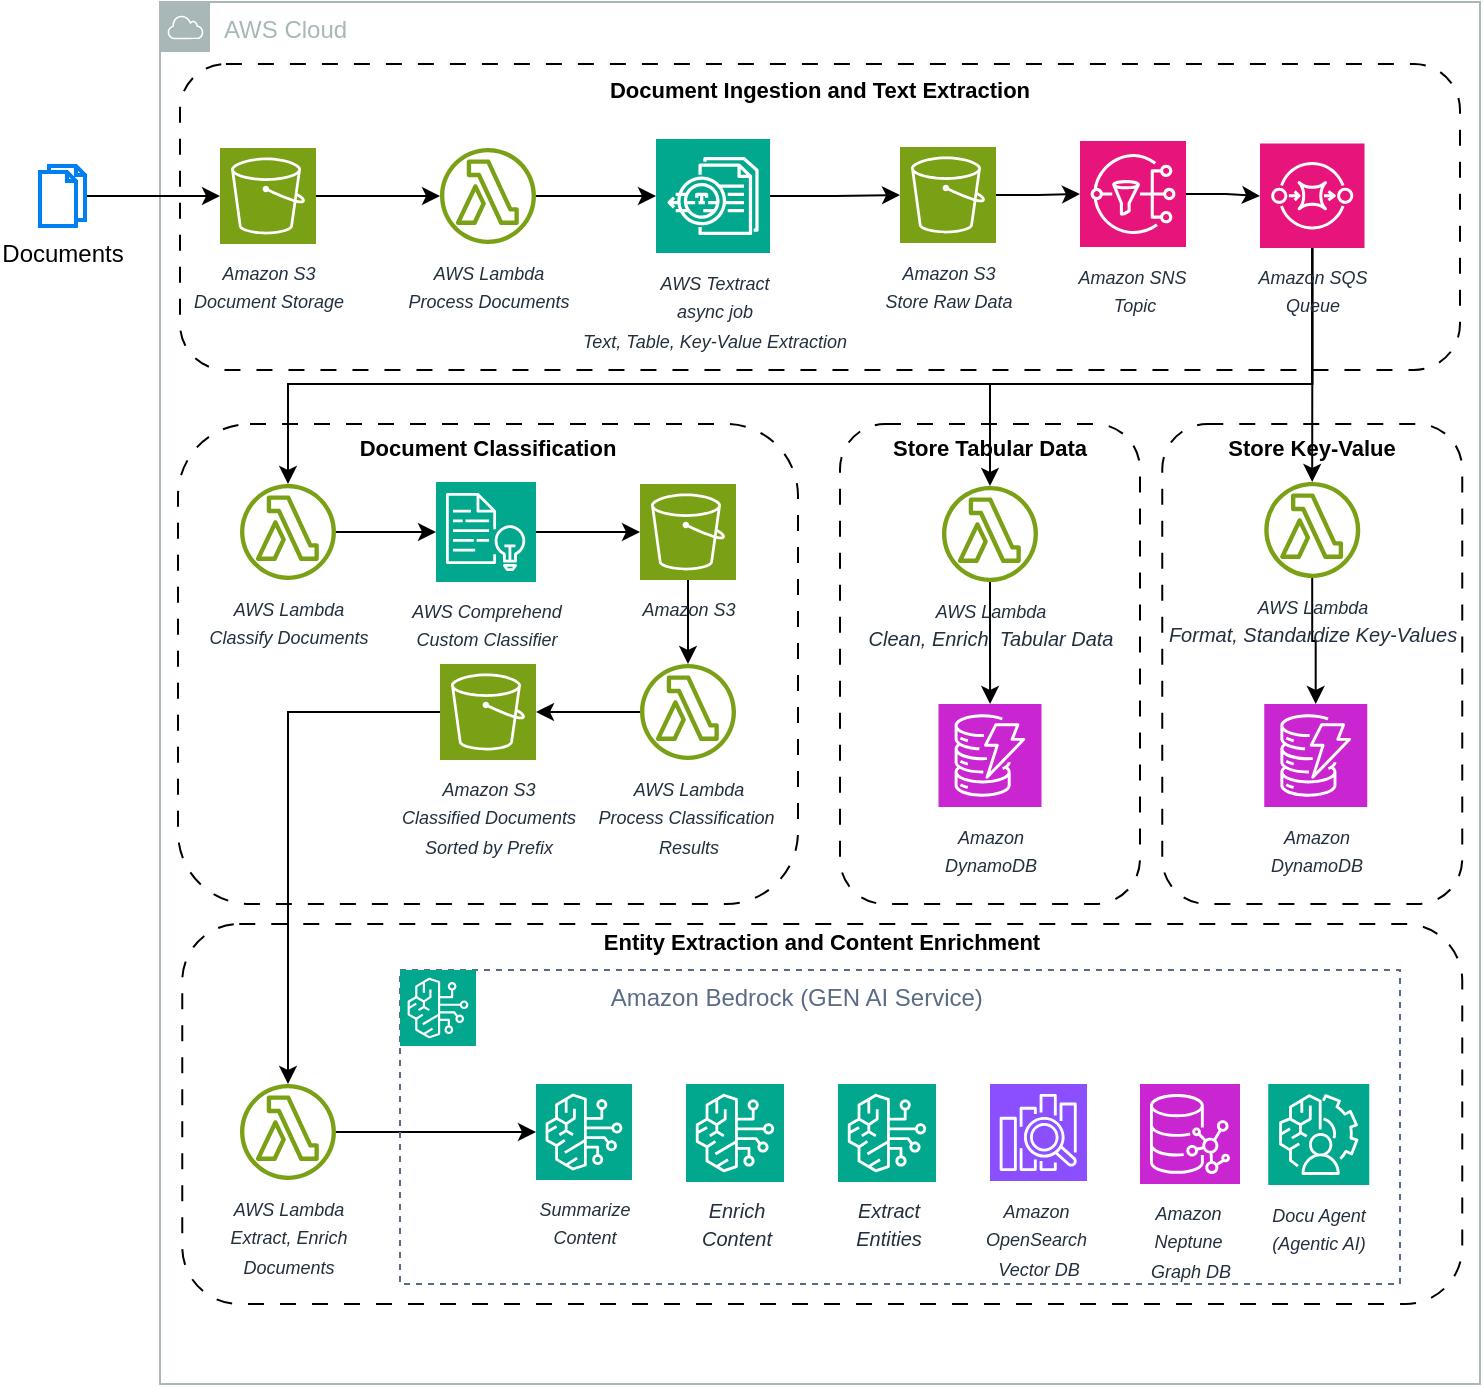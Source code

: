<mxfile version="27.0.3">
  <diagram name="Page-1" id="NogRkSOAm32XdrOW8xc-">
    <mxGraphModel dx="1209" dy="786" grid="1" gridSize="10" guides="1" tooltips="1" connect="1" arrows="1" fold="1" page="1" pageScale="1" pageWidth="827" pageHeight="1169" background="light-dark(#ffffff, #121212)" math="0" shadow="0">
      <root>
        <mxCell id="0" />
        <mxCell id="1" parent="0" />
        <mxCell id="gYwktDeHYhvJT9wic2Yn-28" value="&lt;font style=&quot;font-size: 11px;&quot;&gt;&lt;b&gt;Entity Extraction and Content Enrichment&lt;/b&gt;&lt;/font&gt;&lt;div&gt;&lt;span style=&quot;font-size: 11px;&quot;&gt;&lt;b&gt;&lt;br&gt;&lt;/b&gt;&lt;/span&gt;&lt;/div&gt;&lt;div&gt;&lt;span style=&quot;font-size: 11px;&quot;&gt;&lt;b&gt;&lt;br&gt;&lt;/b&gt;&lt;/span&gt;&lt;/div&gt;&lt;div&gt;&lt;span style=&quot;font-size: 11px;&quot;&gt;&lt;b&gt;&lt;br&gt;&lt;/b&gt;&lt;/span&gt;&lt;div&gt;&lt;b&gt;&lt;br&gt;&lt;/b&gt;&lt;/div&gt;&lt;div&gt;&lt;b&gt;&lt;br&gt;&lt;/b&gt;&lt;/div&gt;&lt;div&gt;&lt;b&gt;&lt;br&gt;&lt;/b&gt;&lt;/div&gt;&lt;div&gt;&lt;b&gt;&lt;br&gt;&lt;/b&gt;&lt;/div&gt;&lt;div&gt;&lt;b&gt;&lt;br&gt;&lt;/b&gt;&lt;/div&gt;&lt;div&gt;&lt;b&gt;&lt;br&gt;&lt;/b&gt;&lt;/div&gt;&lt;div&gt;&lt;b&gt;&lt;br&gt;&lt;/b&gt;&lt;/div&gt;&lt;div&gt;&lt;b&gt;&lt;br&gt;&lt;/b&gt;&lt;/div&gt;&lt;div&gt;&lt;br&gt;&lt;/div&gt;&lt;/div&gt;" style="rounded=1;whiteSpace=wrap;html=1;gradientColor=none;fillColor=none;dashed=1;dashPattern=8 8;" vertex="1" parent="1">
          <mxGeometry x="111.13" y="650" width="640" height="190" as="geometry" />
        </mxCell>
        <mxCell id="T2LF8L_uDnmq5nDxk4sU-1" value="AWS Cloud" style="sketch=0;outlineConnect=0;gradientColor=none;html=1;whiteSpace=wrap;fontSize=12;fontStyle=0;shape=mxgraph.aws4.group;grIcon=mxgraph.aws4.group_aws_cloud;strokeColor=#AAB7B8;fillColor=none;verticalAlign=top;align=left;spacingLeft=30;fontColor=#AAB7B8;dashed=0;" parent="1" vertex="1">
          <mxGeometry x="100" y="189" width="660" height="691" as="geometry" />
        </mxCell>
        <mxCell id="gYwktDeHYhvJT9wic2Yn-6" value="&lt;font style=&quot;font-size: 11px;&quot;&gt;&lt;b&gt;Document Ingestion and Text Extraction&lt;/b&gt;&lt;/font&gt;&lt;div&gt;&lt;br&gt;&lt;/div&gt;&lt;div&gt;&lt;br&gt;&lt;/div&gt;&lt;div&gt;&lt;br&gt;&lt;/div&gt;&lt;div&gt;&lt;br&gt;&lt;/div&gt;&lt;div&gt;&lt;br&gt;&lt;/div&gt;&lt;div&gt;&lt;br&gt;&lt;/div&gt;&lt;div&gt;&lt;br&gt;&lt;/div&gt;&lt;div&gt;&lt;br&gt;&lt;/div&gt;&lt;div&gt;&lt;br&gt;&lt;/div&gt;" style="rounded=1;whiteSpace=wrap;html=1;gradientColor=none;fillColor=none;dashed=1;dashPattern=8 8;" vertex="1" parent="1">
          <mxGeometry x="110" y="220" width="640" height="153" as="geometry" />
        </mxCell>
        <mxCell id="T2LF8L_uDnmq5nDxk4sU-6" value="" style="edgeStyle=orthogonalEdgeStyle;rounded=0;orthogonalLoop=1;jettySize=auto;html=1;" parent="1" source="T2LF8L_uDnmq5nDxk4sU-2" target="T2LF8L_uDnmq5nDxk4sU-5" edge="1">
          <mxGeometry relative="1" as="geometry" />
        </mxCell>
        <mxCell id="T2LF8L_uDnmq5nDxk4sU-2" value="&lt;i&gt;&lt;font style=&quot;font-size: 9px;&quot;&gt;Amazon S3&lt;/font&gt;&lt;/i&gt;&lt;div&gt;&lt;i&gt;&lt;font style=&quot;font-size: 9px;&quot;&gt;Document Storage&lt;/font&gt;&lt;/i&gt;&lt;/div&gt;" style="sketch=0;points=[[0,0,0],[0.25,0,0],[0.5,0,0],[0.75,0,0],[1,0,0],[0,1,0],[0.25,1,0],[0.5,1,0],[0.75,1,0],[1,1,0],[0,0.25,0],[0,0.5,0],[0,0.75,0],[1,0.25,0],[1,0.5,0],[1,0.75,0]];outlineConnect=0;fontColor=#232F3E;fillColor=#7AA116;strokeColor=#ffffff;dashed=0;verticalLabelPosition=bottom;verticalAlign=top;align=center;html=1;fontSize=12;fontStyle=0;aspect=fixed;shape=mxgraph.aws4.resourceIcon;resIcon=mxgraph.aws4.s3;" parent="1" vertex="1">
          <mxGeometry x="130" y="262" width="48" height="48" as="geometry" />
        </mxCell>
        <mxCell id="T2LF8L_uDnmq5nDxk4sU-4" value="" style="edgeStyle=orthogonalEdgeStyle;rounded=0;orthogonalLoop=1;jettySize=auto;html=1;" parent="1" source="T2LF8L_uDnmq5nDxk4sU-3" target="T2LF8L_uDnmq5nDxk4sU-2" edge="1">
          <mxGeometry relative="1" as="geometry" />
        </mxCell>
        <mxCell id="T2LF8L_uDnmq5nDxk4sU-3" value="Documents" style="html=1;verticalLabelPosition=bottom;align=center;labelBackgroundColor=#ffffff;verticalAlign=top;strokeWidth=2;strokeColor=#0080F0;shadow=0;dashed=0;shape=mxgraph.ios7.icons.documents;" parent="1" vertex="1">
          <mxGeometry x="40" y="271" width="22.5" height="30" as="geometry" />
        </mxCell>
        <mxCell id="T2LF8L_uDnmq5nDxk4sU-8" value="" style="edgeStyle=orthogonalEdgeStyle;rounded=0;orthogonalLoop=1;jettySize=auto;html=1;" parent="1" source="T2LF8L_uDnmq5nDxk4sU-5" target="T2LF8L_uDnmq5nDxk4sU-7" edge="1">
          <mxGeometry relative="1" as="geometry" />
        </mxCell>
        <mxCell id="T2LF8L_uDnmq5nDxk4sU-5" value="&lt;font style=&quot;font-size: 9px;&quot;&gt;&lt;i&gt;AWS Lambda&lt;/i&gt;&lt;/font&gt;&lt;div&gt;&lt;font style=&quot;font-size: 9px;&quot;&gt;&lt;i&gt;Process Documents&lt;/i&gt;&lt;/font&gt;&lt;/div&gt;" style="sketch=0;outlineConnect=0;fontColor=#232F3E;gradientColor=none;fillColor=#7AA116;strokeColor=none;dashed=0;verticalLabelPosition=bottom;verticalAlign=top;align=center;html=1;fontSize=12;fontStyle=0;aspect=fixed;pointerEvents=1;shape=mxgraph.aws4.lambda_function;" parent="1" vertex="1">
          <mxGeometry x="240" y="262" width="48" height="48" as="geometry" />
        </mxCell>
        <mxCell id="T2LF8L_uDnmq5nDxk4sU-12" value="" style="edgeStyle=orthogonalEdgeStyle;rounded=0;orthogonalLoop=1;jettySize=auto;html=1;" parent="1" source="T2LF8L_uDnmq5nDxk4sU-7" target="T2LF8L_uDnmq5nDxk4sU-11" edge="1">
          <mxGeometry relative="1" as="geometry" />
        </mxCell>
        <mxCell id="T2LF8L_uDnmq5nDxk4sU-7" value="&lt;font style=&quot;font-size: 9px;&quot;&gt;&lt;i&gt;AWS Textract&lt;/i&gt;&lt;/font&gt;&lt;div&gt;&lt;font style=&quot;font-size: 9px;&quot;&gt;&lt;i&gt;async job&lt;/i&gt;&lt;/font&gt;&lt;/div&gt;&lt;div&gt;&lt;font style=&quot;font-size: 9px;&quot;&gt;&lt;i&gt;Text, Table, Key-Value Extraction&lt;/i&gt;&lt;/font&gt;&lt;/div&gt;" style="sketch=0;points=[[0,0,0],[0.25,0,0],[0.5,0,0],[0.75,0,0],[1,0,0],[0,1,0],[0.25,1,0],[0.5,1,0],[0.75,1,0],[1,1,0],[0,0.25,0],[0,0.5,0],[0,0.75,0],[1,0.25,0],[1,0.5,0],[1,0.75,0]];outlineConnect=0;fontColor=#232F3E;fillColor=#01A88D;strokeColor=#ffffff;dashed=0;verticalLabelPosition=bottom;verticalAlign=top;align=center;html=1;fontSize=12;fontStyle=0;aspect=fixed;shape=mxgraph.aws4.resourceIcon;resIcon=mxgraph.aws4.textract;" parent="1" vertex="1">
          <mxGeometry x="348" y="257.5" width="57" height="57" as="geometry" />
        </mxCell>
        <mxCell id="gYwktDeHYhvJT9wic2Yn-2" value="" style="edgeStyle=orthogonalEdgeStyle;rounded=0;orthogonalLoop=1;jettySize=auto;html=1;" edge="1" parent="1" source="T2LF8L_uDnmq5nDxk4sU-11" target="gYwktDeHYhvJT9wic2Yn-1">
          <mxGeometry relative="1" as="geometry" />
        </mxCell>
        <mxCell id="T2LF8L_uDnmq5nDxk4sU-11" value="&lt;i&gt;&lt;font style=&quot;font-size: 9px;&quot;&gt;Amazon S3&lt;/font&gt;&lt;/i&gt;&lt;div&gt;&lt;font style=&quot;font-size: 9px;&quot;&gt;&lt;i&gt;Store Raw Data&lt;/i&gt;&lt;/font&gt;&lt;/div&gt;" style="sketch=0;points=[[0,0,0],[0.25,0,0],[0.5,0,0],[0.75,0,0],[1,0,0],[0,1,0],[0.25,1,0],[0.5,1,0],[0.75,1,0],[1,1,0],[0,0.25,0],[0,0.5,0],[0,0.75,0],[1,0.25,0],[1,0.5,0],[1,0.75,0]];outlineConnect=0;fontColor=#232F3E;fillColor=#7AA116;strokeColor=#ffffff;dashed=0;verticalLabelPosition=bottom;verticalAlign=top;align=center;html=1;fontSize=12;fontStyle=0;aspect=fixed;shape=mxgraph.aws4.resourceIcon;resIcon=mxgraph.aws4.s3;" parent="1" vertex="1">
          <mxGeometry x="470" y="261.5" width="48" height="48" as="geometry" />
        </mxCell>
        <mxCell id="gYwktDeHYhvJT9wic2Yn-5" value="" style="edgeStyle=orthogonalEdgeStyle;rounded=0;orthogonalLoop=1;jettySize=auto;html=1;" edge="1" parent="1" source="gYwktDeHYhvJT9wic2Yn-1" target="gYwktDeHYhvJT9wic2Yn-4">
          <mxGeometry relative="1" as="geometry" />
        </mxCell>
        <mxCell id="gYwktDeHYhvJT9wic2Yn-1" value="&lt;font style=&quot;font-size: 9px;&quot;&gt;&lt;i&gt;Amazon SNS&amp;nbsp;&lt;/i&gt;&lt;/font&gt;&lt;div&gt;&lt;font style=&quot;font-size: 9px;&quot;&gt;&lt;i&gt;Topic&lt;/i&gt;&lt;/font&gt;&lt;/div&gt;" style="sketch=0;points=[[0,0,0],[0.25,0,0],[0.5,0,0],[0.75,0,0],[1,0,0],[0,1,0],[0.25,1,0],[0.5,1,0],[0.75,1,0],[1,1,0],[0,0.25,0],[0,0.5,0],[0,0.75,0],[1,0.25,0],[1,0.5,0],[1,0.75,0]];outlineConnect=0;fontColor=#232F3E;fillColor=#E7157B;strokeColor=#ffffff;dashed=0;verticalLabelPosition=bottom;verticalAlign=top;align=center;html=1;fontSize=12;fontStyle=0;aspect=fixed;shape=mxgraph.aws4.resourceIcon;resIcon=mxgraph.aws4.sns;" vertex="1" parent="1">
          <mxGeometry x="560" y="258.5" width="53" height="53" as="geometry" />
        </mxCell>
        <mxCell id="gYwktDeHYhvJT9wic2Yn-9" style="edgeStyle=orthogonalEdgeStyle;rounded=0;orthogonalLoop=1;jettySize=auto;html=1;" edge="1" parent="1" source="gYwktDeHYhvJT9wic2Yn-4" target="gYwktDeHYhvJT9wic2Yn-8">
          <mxGeometry relative="1" as="geometry">
            <Array as="points">
              <mxPoint x="676" y="380" />
              <mxPoint x="164" y="380" />
            </Array>
          </mxGeometry>
        </mxCell>
        <mxCell id="gYwktDeHYhvJT9wic2Yn-21" style="edgeStyle=orthogonalEdgeStyle;rounded=0;orthogonalLoop=1;jettySize=auto;html=1;" edge="1" parent="1" source="gYwktDeHYhvJT9wic2Yn-4" target="gYwktDeHYhvJT9wic2Yn-20">
          <mxGeometry relative="1" as="geometry" />
        </mxCell>
        <mxCell id="gYwktDeHYhvJT9wic2Yn-25" style="edgeStyle=orthogonalEdgeStyle;rounded=0;orthogonalLoop=1;jettySize=auto;html=1;exitX=0.5;exitY=1;exitDx=0;exitDy=0;exitPerimeter=0;" edge="1" parent="1" source="gYwktDeHYhvJT9wic2Yn-4" target="gYwktDeHYhvJT9wic2Yn-24">
          <mxGeometry relative="1" as="geometry">
            <mxPoint x="680" y="310" as="sourcePoint" />
            <Array as="points">
              <mxPoint x="676" y="380" />
              <mxPoint x="515" y="380" />
            </Array>
          </mxGeometry>
        </mxCell>
        <mxCell id="gYwktDeHYhvJT9wic2Yn-4" value="&lt;font style=&quot;font-size: 9px;&quot;&gt;&lt;i&gt;Amazon SQS&lt;/i&gt;&lt;/font&gt;&lt;div&gt;&lt;font style=&quot;font-size: 9px;&quot;&gt;&lt;i&gt;Queue&lt;/i&gt;&lt;/font&gt;&lt;/div&gt;" style="sketch=0;points=[[0,0,0],[0.25,0,0],[0.5,0,0],[0.75,0,0],[1,0,0],[0,1,0],[0.25,1,0],[0.5,1,0],[0.75,1,0],[1,1,0],[0,0.25,0],[0,0.5,0],[0,0.75,0],[1,0.25,0],[1,0.5,0],[1,0.75,0]];outlineConnect=0;fontColor=#232F3E;fillColor=#E7157B;strokeColor=#ffffff;dashed=0;verticalLabelPosition=bottom;verticalAlign=top;align=center;html=1;fontSize=12;fontStyle=0;aspect=fixed;shape=mxgraph.aws4.resourceIcon;resIcon=mxgraph.aws4.sqs;" vertex="1" parent="1">
          <mxGeometry x="650" y="259.75" width="52.25" height="52.25" as="geometry" />
        </mxCell>
        <mxCell id="gYwktDeHYhvJT9wic2Yn-7" value="&lt;font style=&quot;font-size: 11px;&quot;&gt;&lt;b&gt;Document Classification&lt;/b&gt;&lt;/font&gt;&lt;div&gt;&lt;span style=&quot;font-size: 11px;&quot;&gt;&lt;br&gt;&lt;/span&gt;&lt;/div&gt;&lt;div&gt;&lt;span style=&quot;font-size: 11px;&quot;&gt;&lt;br&gt;&lt;/span&gt;&lt;/div&gt;&lt;div&gt;&lt;br&gt;&lt;/div&gt;&lt;div&gt;&lt;span style=&quot;font-size: 11px;&quot;&gt;&lt;br&gt;&lt;/span&gt;&lt;/div&gt;&lt;div&gt;&lt;span style=&quot;font-size: 11px;&quot;&gt;&lt;br&gt;&lt;/span&gt;&lt;/div&gt;&lt;div&gt;&lt;span style=&quot;font-size: 11px;&quot;&gt;&lt;br&gt;&lt;/span&gt;&lt;div&gt;&lt;br&gt;&lt;/div&gt;&lt;div&gt;&lt;br&gt;&lt;/div&gt;&lt;div&gt;&lt;br&gt;&lt;/div&gt;&lt;div&gt;&lt;br&gt;&lt;/div&gt;&lt;div&gt;&lt;br&gt;&lt;/div&gt;&lt;div&gt;&lt;br&gt;&lt;/div&gt;&lt;div&gt;&lt;br&gt;&lt;/div&gt;&lt;div&gt;&lt;br&gt;&lt;/div&gt;&lt;div&gt;&lt;br&gt;&lt;/div&gt;&lt;/div&gt;" style="rounded=1;whiteSpace=wrap;html=1;gradientColor=none;fillColor=none;dashed=1;dashPattern=8 8;" vertex="1" parent="1">
          <mxGeometry x="109" y="400" width="310" height="240" as="geometry" />
        </mxCell>
        <mxCell id="gYwktDeHYhvJT9wic2Yn-11" value="" style="edgeStyle=orthogonalEdgeStyle;rounded=0;orthogonalLoop=1;jettySize=auto;html=1;" edge="1" parent="1" source="gYwktDeHYhvJT9wic2Yn-8" target="gYwktDeHYhvJT9wic2Yn-10">
          <mxGeometry relative="1" as="geometry" />
        </mxCell>
        <mxCell id="gYwktDeHYhvJT9wic2Yn-8" value="&lt;font style=&quot;font-size: 9px;&quot;&gt;&lt;i&gt;AWS Lambda&lt;/i&gt;&lt;/font&gt;&lt;div&gt;&lt;font style=&quot;font-size: 9px;&quot;&gt;&lt;i&gt;Classify Documents&lt;/i&gt;&lt;/font&gt;&lt;/div&gt;" style="sketch=0;outlineConnect=0;fontColor=#232F3E;gradientColor=none;fillColor=#7AA116;strokeColor=none;dashed=0;verticalLabelPosition=bottom;verticalAlign=top;align=center;html=1;fontSize=12;fontStyle=0;aspect=fixed;pointerEvents=1;shape=mxgraph.aws4.lambda_function;" vertex="1" parent="1">
          <mxGeometry x="140" y="430" width="48" height="48" as="geometry" />
        </mxCell>
        <mxCell id="gYwktDeHYhvJT9wic2Yn-13" value="" style="edgeStyle=orthogonalEdgeStyle;rounded=0;orthogonalLoop=1;jettySize=auto;html=1;" edge="1" parent="1" source="gYwktDeHYhvJT9wic2Yn-10" target="gYwktDeHYhvJT9wic2Yn-12">
          <mxGeometry relative="1" as="geometry" />
        </mxCell>
        <mxCell id="gYwktDeHYhvJT9wic2Yn-10" value="&lt;font style=&quot;font-size: 9px;&quot;&gt;&lt;i&gt;AWS Comprehend&lt;/i&gt;&lt;/font&gt;&lt;div&gt;&lt;font style=&quot;font-size: 9px;&quot;&gt;&lt;i&gt;Custom Classifier&lt;/i&gt;&lt;/font&gt;&lt;/div&gt;" style="sketch=0;points=[[0,0,0],[0.25,0,0],[0.5,0,0],[0.75,0,0],[1,0,0],[0,1,0],[0.25,1,0],[0.5,1,0],[0.75,1,0],[1,1,0],[0,0.25,0],[0,0.5,0],[0,0.75,0],[1,0.25,0],[1,0.5,0],[1,0.75,0]];outlineConnect=0;fontColor=#232F3E;fillColor=#01A88D;strokeColor=#ffffff;dashed=0;verticalLabelPosition=bottom;verticalAlign=top;align=center;html=1;fontSize=12;fontStyle=0;aspect=fixed;shape=mxgraph.aws4.resourceIcon;resIcon=mxgraph.aws4.comprehend;" vertex="1" parent="1">
          <mxGeometry x="238" y="429" width="50" height="50" as="geometry" />
        </mxCell>
        <mxCell id="gYwktDeHYhvJT9wic2Yn-15" value="" style="edgeStyle=orthogonalEdgeStyle;rounded=0;orthogonalLoop=1;jettySize=auto;html=1;" edge="1" parent="1" source="gYwktDeHYhvJT9wic2Yn-12" target="gYwktDeHYhvJT9wic2Yn-14">
          <mxGeometry relative="1" as="geometry" />
        </mxCell>
        <mxCell id="gYwktDeHYhvJT9wic2Yn-12" value="&lt;i&gt;&lt;font style=&quot;font-size: 9px;&quot;&gt;Amazon S3&lt;/font&gt;&lt;/i&gt;" style="sketch=0;points=[[0,0,0],[0.25,0,0],[0.5,0,0],[0.75,0,0],[1,0,0],[0,1,0],[0.25,1,0],[0.5,1,0],[0.75,1,0],[1,1,0],[0,0.25,0],[0,0.5,0],[0,0.75,0],[1,0.25,0],[1,0.5,0],[1,0.75,0]];outlineConnect=0;fontColor=#232F3E;fillColor=#7AA116;strokeColor=#ffffff;dashed=0;verticalLabelPosition=bottom;verticalAlign=top;align=center;html=1;fontSize=12;fontStyle=0;aspect=fixed;shape=mxgraph.aws4.resourceIcon;resIcon=mxgraph.aws4.s3;" vertex="1" parent="1">
          <mxGeometry x="340" y="430" width="48" height="48" as="geometry" />
        </mxCell>
        <mxCell id="gYwktDeHYhvJT9wic2Yn-17" value="" style="edgeStyle=orthogonalEdgeStyle;rounded=0;orthogonalLoop=1;jettySize=auto;html=1;" edge="1" parent="1" source="gYwktDeHYhvJT9wic2Yn-14" target="gYwktDeHYhvJT9wic2Yn-16">
          <mxGeometry relative="1" as="geometry" />
        </mxCell>
        <mxCell id="gYwktDeHYhvJT9wic2Yn-14" value="&lt;font style=&quot;font-size: 9px;&quot;&gt;&lt;i&gt;AWS Lambda&lt;/i&gt;&lt;/font&gt;&lt;div&gt;&lt;font style=&quot;font-size: 9px;&quot;&gt;&lt;i&gt;Process Classification&amp;nbsp;&lt;/i&gt;&lt;/font&gt;&lt;/div&gt;&lt;div&gt;&lt;font style=&quot;font-size: 9px;&quot;&gt;&lt;i&gt;Results&lt;/i&gt;&lt;/font&gt;&lt;/div&gt;" style="sketch=0;outlineConnect=0;fontColor=#232F3E;gradientColor=none;fillColor=#7AA116;strokeColor=none;dashed=0;verticalLabelPosition=bottom;verticalAlign=top;align=center;html=1;fontSize=12;fontStyle=0;aspect=fixed;pointerEvents=1;shape=mxgraph.aws4.lambda_function;" vertex="1" parent="1">
          <mxGeometry x="340" y="520" width="48" height="48" as="geometry" />
        </mxCell>
        <mxCell id="gYwktDeHYhvJT9wic2Yn-30" style="edgeStyle=orthogonalEdgeStyle;rounded=0;orthogonalLoop=1;jettySize=auto;html=1;" edge="1" parent="1" source="gYwktDeHYhvJT9wic2Yn-16" target="gYwktDeHYhvJT9wic2Yn-29">
          <mxGeometry relative="1" as="geometry" />
        </mxCell>
        <mxCell id="gYwktDeHYhvJT9wic2Yn-16" value="&lt;i&gt;&lt;font style=&quot;font-size: 9px;&quot;&gt;Amazon S3&lt;/font&gt;&lt;/i&gt;&lt;div&gt;&lt;i&gt;&lt;font style=&quot;font-size: 9px;&quot;&gt;Classified Documents&lt;/font&gt;&lt;/i&gt;&lt;/div&gt;&lt;div&gt;&lt;i&gt;&lt;font style=&quot;font-size: 9px;&quot;&gt;Sorted by Prefix&lt;/font&gt;&lt;/i&gt;&lt;/div&gt;" style="sketch=0;points=[[0,0,0],[0.25,0,0],[0.5,0,0],[0.75,0,0],[1,0,0],[0,1,0],[0.25,1,0],[0.5,1,0],[0.75,1,0],[1,1,0],[0,0.25,0],[0,0.5,0],[0,0.75,0],[1,0.25,0],[1,0.5,0],[1,0.75,0]];outlineConnect=0;fontColor=#232F3E;fillColor=#7AA116;strokeColor=#ffffff;dashed=0;verticalLabelPosition=bottom;verticalAlign=top;align=center;html=1;fontSize=12;fontStyle=0;aspect=fixed;shape=mxgraph.aws4.resourceIcon;resIcon=mxgraph.aws4.s3;" vertex="1" parent="1">
          <mxGeometry x="240" y="520" width="48" height="48" as="geometry" />
        </mxCell>
        <mxCell id="gYwktDeHYhvJT9wic2Yn-18" value="&lt;font style=&quot;font-size: 11px;&quot;&gt;&lt;b&gt;Store Tabular Data&lt;/b&gt;&lt;/font&gt;&lt;div&gt;&lt;span style=&quot;font-size: 11px;&quot;&gt;&lt;br&gt;&lt;/span&gt;&lt;/div&gt;&lt;div&gt;&lt;span style=&quot;font-size: 11px;&quot;&gt;&lt;br&gt;&lt;/span&gt;&lt;/div&gt;&lt;div&gt;&lt;br&gt;&lt;/div&gt;&lt;div&gt;&lt;span style=&quot;font-size: 11px;&quot;&gt;&lt;br&gt;&lt;/span&gt;&lt;/div&gt;&lt;div&gt;&lt;span style=&quot;font-size: 11px;&quot;&gt;&lt;br&gt;&lt;/span&gt;&lt;/div&gt;&lt;div&gt;&lt;span style=&quot;font-size: 11px;&quot;&gt;&lt;br&gt;&lt;/span&gt;&lt;div&gt;&lt;br&gt;&lt;/div&gt;&lt;div&gt;&lt;br&gt;&lt;/div&gt;&lt;div&gt;&lt;br&gt;&lt;/div&gt;&lt;div&gt;&lt;br&gt;&lt;/div&gt;&lt;div&gt;&lt;br&gt;&lt;/div&gt;&lt;div&gt;&lt;br&gt;&lt;/div&gt;&lt;div&gt;&lt;br&gt;&lt;/div&gt;&lt;div&gt;&lt;br&gt;&lt;/div&gt;&lt;div&gt;&lt;br&gt;&lt;/div&gt;&lt;/div&gt;" style="rounded=1;whiteSpace=wrap;html=1;gradientColor=none;fillColor=none;dashed=1;dashPattern=8 8;" vertex="1" parent="1">
          <mxGeometry x="440" y="400" width="150" height="240" as="geometry" />
        </mxCell>
        <mxCell id="gYwktDeHYhvJT9wic2Yn-19" value="&lt;font style=&quot;font-size: 11px;&quot;&gt;&lt;b&gt;Store Key-Value&lt;/b&gt;&lt;/font&gt;&lt;div&gt;&lt;span style=&quot;font-size: 11px;&quot;&gt;&lt;b&gt;&lt;br&gt;&lt;/b&gt;&lt;/span&gt;&lt;/div&gt;&lt;div&gt;&lt;span style=&quot;font-size: 11px;&quot;&gt;&lt;b&gt;&lt;br&gt;&lt;/b&gt;&lt;/span&gt;&lt;/div&gt;&lt;div&gt;&lt;b&gt;&lt;br&gt;&lt;/b&gt;&lt;/div&gt;&lt;div&gt;&lt;span style=&quot;font-size: 11px;&quot;&gt;&lt;b&gt;&lt;br&gt;&lt;/b&gt;&lt;/span&gt;&lt;/div&gt;&lt;div&gt;&lt;span style=&quot;font-size: 11px;&quot;&gt;&lt;b&gt;&lt;br&gt;&lt;/b&gt;&lt;/span&gt;&lt;/div&gt;&lt;div&gt;&lt;span style=&quot;font-size: 11px;&quot;&gt;&lt;b&gt;&lt;br&gt;&lt;/b&gt;&lt;/span&gt;&lt;div&gt;&lt;b&gt;&lt;br&gt;&lt;/b&gt;&lt;/div&gt;&lt;div&gt;&lt;b&gt;&lt;br&gt;&lt;/b&gt;&lt;/div&gt;&lt;div&gt;&lt;b&gt;&lt;br&gt;&lt;/b&gt;&lt;/div&gt;&lt;div&gt;&lt;b&gt;&lt;br&gt;&lt;/b&gt;&lt;/div&gt;&lt;div&gt;&lt;b&gt;&lt;br&gt;&lt;/b&gt;&lt;/div&gt;&lt;div&gt;&lt;b&gt;&lt;br&gt;&lt;/b&gt;&lt;/div&gt;&lt;div&gt;&lt;b&gt;&lt;br&gt;&lt;/b&gt;&lt;/div&gt;&lt;div&gt;&lt;b&gt;&lt;br&gt;&lt;/b&gt;&lt;/div&gt;&lt;div&gt;&lt;br&gt;&lt;/div&gt;&lt;/div&gt;" style="rounded=1;whiteSpace=wrap;html=1;gradientColor=none;fillColor=none;dashed=1;dashPattern=8 8;" vertex="1" parent="1">
          <mxGeometry x="601.13" y="400" width="150" height="240" as="geometry" />
        </mxCell>
        <mxCell id="gYwktDeHYhvJT9wic2Yn-23" value="" style="edgeStyle=orthogonalEdgeStyle;rounded=0;orthogonalLoop=1;jettySize=auto;html=1;" edge="1" parent="1" source="gYwktDeHYhvJT9wic2Yn-20" target="gYwktDeHYhvJT9wic2Yn-22">
          <mxGeometry relative="1" as="geometry" />
        </mxCell>
        <mxCell id="gYwktDeHYhvJT9wic2Yn-20" value="&lt;font style=&quot;font-size: 9px;&quot;&gt;&lt;i&gt;AWS Lambda&lt;/i&gt;&lt;/font&gt;&lt;div&gt;&lt;font size=&quot;1&quot;&gt;&lt;i&gt;Format, Standardize Key-Values&lt;/i&gt;&lt;/font&gt;&lt;/div&gt;" style="sketch=0;outlineConnect=0;fontColor=#232F3E;gradientColor=none;fillColor=#7AA116;strokeColor=none;dashed=0;verticalLabelPosition=bottom;verticalAlign=top;align=center;html=1;fontSize=12;fontStyle=0;aspect=fixed;pointerEvents=1;shape=mxgraph.aws4.lambda_function;" vertex="1" parent="1">
          <mxGeometry x="652.13" y="429" width="48" height="48" as="geometry" />
        </mxCell>
        <mxCell id="gYwktDeHYhvJT9wic2Yn-22" value="&lt;font style=&quot;font-size: 9px;&quot;&gt;&lt;i&gt;Amazon&lt;/i&gt;&lt;/font&gt;&lt;div&gt;&lt;font style=&quot;font-size: 9px;&quot;&gt;&lt;i&gt;DynamoDB&lt;/i&gt;&lt;/font&gt;&lt;/div&gt;" style="sketch=0;points=[[0,0,0],[0.25,0,0],[0.5,0,0],[0.75,0,0],[1,0,0],[0,1,0],[0.25,1,0],[0.5,1,0],[0.75,1,0],[1,1,0],[0,0.25,0],[0,0.5,0],[0,0.75,0],[1,0.25,0],[1,0.5,0],[1,0.75,0]];outlineConnect=0;fontColor=#232F3E;fillColor=#C925D1;strokeColor=#ffffff;dashed=0;verticalLabelPosition=bottom;verticalAlign=top;align=center;html=1;fontSize=12;fontStyle=0;aspect=fixed;shape=mxgraph.aws4.resourceIcon;resIcon=mxgraph.aws4.dynamodb;" vertex="1" parent="1">
          <mxGeometry x="652.13" y="540" width="51.5" height="51.5" as="geometry" />
        </mxCell>
        <mxCell id="gYwktDeHYhvJT9wic2Yn-27" value="" style="edgeStyle=orthogonalEdgeStyle;rounded=0;orthogonalLoop=1;jettySize=auto;html=1;" edge="1" parent="1" source="gYwktDeHYhvJT9wic2Yn-24" target="gYwktDeHYhvJT9wic2Yn-26">
          <mxGeometry relative="1" as="geometry" />
        </mxCell>
        <mxCell id="gYwktDeHYhvJT9wic2Yn-24" value="&lt;font style=&quot;font-size: 9px;&quot;&gt;&lt;i&gt;AWS Lambda&lt;/i&gt;&lt;/font&gt;&lt;div&gt;&lt;font size=&quot;1&quot;&gt;&lt;i&gt;Clean, Enrich&amp;nbsp; Tabular Data&lt;/i&gt;&lt;/font&gt;&lt;/div&gt;" style="sketch=0;outlineConnect=0;fontColor=#232F3E;gradientColor=none;fillColor=#7AA116;strokeColor=none;dashed=0;verticalLabelPosition=bottom;verticalAlign=top;align=center;html=1;fontSize=12;fontStyle=0;aspect=fixed;pointerEvents=1;shape=mxgraph.aws4.lambda_function;" vertex="1" parent="1">
          <mxGeometry x="491" y="431" width="48" height="48" as="geometry" />
        </mxCell>
        <mxCell id="gYwktDeHYhvJT9wic2Yn-26" value="&lt;font style=&quot;font-size: 9px;&quot;&gt;&lt;i&gt;Amazon&lt;/i&gt;&lt;/font&gt;&lt;div&gt;&lt;font style=&quot;font-size: 9px;&quot;&gt;&lt;i&gt;DynamoDB&lt;/i&gt;&lt;/font&gt;&lt;/div&gt;" style="sketch=0;points=[[0,0,0],[0.25,0,0],[0.5,0,0],[0.75,0,0],[1,0,0],[0,1,0],[0.25,1,0],[0.5,1,0],[0.75,1,0],[1,1,0],[0,0.25,0],[0,0.5,0],[0,0.75,0],[1,0.25,0],[1,0.5,0],[1,0.75,0]];outlineConnect=0;fontColor=#232F3E;fillColor=#C925D1;strokeColor=#ffffff;dashed=0;verticalLabelPosition=bottom;verticalAlign=top;align=center;html=1;fontSize=12;fontStyle=0;aspect=fixed;shape=mxgraph.aws4.resourceIcon;resIcon=mxgraph.aws4.dynamodb;" vertex="1" parent="1">
          <mxGeometry x="489.25" y="540" width="51.5" height="51.5" as="geometry" />
        </mxCell>
        <mxCell id="gYwktDeHYhvJT9wic2Yn-35" value="" style="edgeStyle=orthogonalEdgeStyle;rounded=0;orthogonalLoop=1;jettySize=auto;html=1;" edge="1" parent="1" source="gYwktDeHYhvJT9wic2Yn-29" target="gYwktDeHYhvJT9wic2Yn-34">
          <mxGeometry relative="1" as="geometry" />
        </mxCell>
        <mxCell id="gYwktDeHYhvJT9wic2Yn-29" value="&lt;font style=&quot;font-size: 9px;&quot;&gt;&lt;i&gt;AWS Lambda&lt;/i&gt;&lt;/font&gt;&lt;div&gt;&lt;font style=&quot;font-size: 9px;&quot;&gt;&lt;i&gt;Extract, Enrich&lt;/i&gt;&lt;/font&gt;&lt;/div&gt;&lt;div&gt;&lt;font style=&quot;font-size: 9px;&quot;&gt;&lt;i&gt;Documents&lt;/i&gt;&lt;/font&gt;&lt;/div&gt;" style="sketch=0;outlineConnect=0;fontColor=#232F3E;gradientColor=none;fillColor=#7AA116;strokeColor=none;dashed=0;verticalLabelPosition=bottom;verticalAlign=top;align=center;html=1;fontSize=12;fontStyle=0;aspect=fixed;pointerEvents=1;shape=mxgraph.aws4.lambda_function;" vertex="1" parent="1">
          <mxGeometry x="140" y="730" width="48" height="48" as="geometry" />
        </mxCell>
        <mxCell id="gYwktDeHYhvJT9wic2Yn-32" value="&amp;nbsp; &amp;nbsp; &amp;nbsp; &amp;nbsp; &amp;nbsp; &amp;nbsp; &amp;nbsp; &amp;nbsp; &amp;nbsp; &amp;nbsp; &amp;nbsp; &amp;nbsp; &amp;nbsp; &amp;nbsp; &amp;nbsp; &amp;nbsp;Amazon Bedrock (GEN AI Service)" style="fillColor=none;strokeColor=#5A6C86;dashed=1;verticalAlign=top;fontStyle=0;fontColor=#5A6C86;whiteSpace=wrap;html=1;align=left;" vertex="1" parent="1">
          <mxGeometry x="220" y="673" width="500" height="157" as="geometry" />
        </mxCell>
        <mxCell id="gYwktDeHYhvJT9wic2Yn-33" value="" style="sketch=0;points=[[0,0,0],[0.25,0,0],[0.5,0,0],[0.75,0,0],[1,0,0],[0,1,0],[0.25,1,0],[0.5,1,0],[0.75,1,0],[1,1,0],[0,0.25,0],[0,0.5,0],[0,0.75,0],[1,0.25,0],[1,0.5,0],[1,0.75,0]];outlineConnect=0;fontColor=#232F3E;fillColor=#01A88D;strokeColor=#ffffff;dashed=0;verticalLabelPosition=bottom;verticalAlign=top;align=center;html=1;fontSize=12;fontStyle=0;aspect=fixed;shape=mxgraph.aws4.resourceIcon;resIcon=mxgraph.aws4.bedrock;" vertex="1" parent="1">
          <mxGeometry x="220" y="673" width="38" height="38" as="geometry" />
        </mxCell>
        <mxCell id="gYwktDeHYhvJT9wic2Yn-34" value="&lt;i&gt;&lt;font style=&quot;font-size: 9px;&quot;&gt;Summarize&lt;/font&gt;&lt;/i&gt;&lt;div&gt;&lt;i&gt;&lt;font style=&quot;font-size: 9px;&quot;&gt;Content&lt;/font&gt;&lt;/i&gt;&lt;/div&gt;" style="sketch=0;points=[[0,0,0],[0.25,0,0],[0.5,0,0],[0.75,0,0],[1,0,0],[0,1,0],[0.25,1,0],[0.5,1,0],[0.75,1,0],[1,1,0],[0,0.25,0],[0,0.5,0],[0,0.75,0],[1,0.25,0],[1,0.5,0],[1,0.75,0]];outlineConnect=0;fontColor=#232F3E;fillColor=#01A88D;strokeColor=#ffffff;dashed=0;verticalLabelPosition=bottom;verticalAlign=top;align=center;html=1;fontSize=12;fontStyle=0;aspect=fixed;shape=mxgraph.aws4.resourceIcon;resIcon=mxgraph.aws4.bedrock;" vertex="1" parent="1">
          <mxGeometry x="288" y="730" width="48" height="48" as="geometry" />
        </mxCell>
        <mxCell id="gYwktDeHYhvJT9wic2Yn-36" value="&lt;font size=&quot;1&quot;&gt;&lt;i&gt;Enrich&lt;/i&gt;&lt;/font&gt;&lt;div&gt;&lt;font size=&quot;1&quot;&gt;&lt;i&gt;Content&lt;/i&gt;&lt;/font&gt;&lt;/div&gt;" style="sketch=0;points=[[0,0,0],[0.25,0,0],[0.5,0,0],[0.75,0,0],[1,0,0],[0,1,0],[0.25,1,0],[0.5,1,0],[0.75,1,0],[1,1,0],[0,0.25,0],[0,0.5,0],[0,0.75,0],[1,0.25,0],[1,0.5,0],[1,0.75,0]];outlineConnect=0;fontColor=#232F3E;fillColor=#01A88D;strokeColor=#ffffff;dashed=0;verticalLabelPosition=bottom;verticalAlign=top;align=center;html=1;fontSize=12;fontStyle=0;aspect=fixed;shape=mxgraph.aws4.resourceIcon;resIcon=mxgraph.aws4.bedrock;" vertex="1" parent="1">
          <mxGeometry x="363" y="730" width="49" height="49" as="geometry" />
        </mxCell>
        <mxCell id="gYwktDeHYhvJT9wic2Yn-37" value="&lt;font size=&quot;1&quot;&gt;&lt;i&gt;Extract&lt;/i&gt;&lt;/font&gt;&lt;div&gt;&lt;font size=&quot;1&quot;&gt;&lt;i&gt;Entities&lt;/i&gt;&lt;/font&gt;&lt;/div&gt;" style="sketch=0;points=[[0,0,0],[0.25,0,0],[0.5,0,0],[0.75,0,0],[1,0,0],[0,1,0],[0.25,1,0],[0.5,1,0],[0.75,1,0],[1,1,0],[0,0.25,0],[0,0.5,0],[0,0.75,0],[1,0.25,0],[1,0.5,0],[1,0.75,0]];outlineConnect=0;fontColor=#232F3E;fillColor=#01A88D;strokeColor=#ffffff;dashed=0;verticalLabelPosition=bottom;verticalAlign=top;align=center;html=1;fontSize=12;fontStyle=0;aspect=fixed;shape=mxgraph.aws4.resourceIcon;resIcon=mxgraph.aws4.bedrock;" vertex="1" parent="1">
          <mxGeometry x="439" y="730" width="49" height="49" as="geometry" />
        </mxCell>
        <mxCell id="gYwktDeHYhvJT9wic2Yn-42" value="&lt;font style=&quot;font-size: 9px;&quot;&gt;&lt;i&gt;Amazon&amp;nbsp;&lt;/i&gt;&lt;/font&gt;&lt;div&gt;&lt;font style=&quot;font-size: 9px;&quot;&gt;&lt;i&gt;OpenSearch&amp;nbsp;&lt;/i&gt;&lt;/font&gt;&lt;/div&gt;&lt;div&gt;&lt;i style=&quot;font-size: 9px; background-color: transparent; color: light-dark(rgb(35, 47, 62), rgb(189, 199, 212));&quot;&gt;Vector DB&lt;/i&gt;&lt;/div&gt;" style="sketch=0;points=[[0,0,0],[0.25,0,0],[0.5,0,0],[0.75,0,0],[1,0,0],[0,1,0],[0.25,1,0],[0.5,1,0],[0.75,1,0],[1,1,0],[0,0.25,0],[0,0.5,0],[0,0.75,0],[1,0.25,0],[1,0.5,0],[1,0.75,0]];outlineConnect=0;fontColor=#232F3E;fillColor=#8C4FFF;strokeColor=#ffffff;dashed=0;verticalLabelPosition=bottom;verticalAlign=top;align=center;html=1;fontSize=12;fontStyle=0;aspect=fixed;shape=mxgraph.aws4.resourceIcon;resIcon=mxgraph.aws4.elasticsearch_service;" vertex="1" parent="1">
          <mxGeometry x="515" y="730" width="48.5" height="48.5" as="geometry" />
        </mxCell>
        <mxCell id="gYwktDeHYhvJT9wic2Yn-43" value="&lt;font style=&quot;font-size: 9px;&quot;&gt;&lt;i&gt;Amazon&amp;nbsp;&lt;/i&gt;&lt;/font&gt;&lt;div&gt;&lt;font style=&quot;font-size: 9px;&quot;&gt;&lt;i&gt;Neptune&amp;nbsp;&lt;/i&gt;&lt;/font&gt;&lt;/div&gt;&lt;div&gt;&lt;i style=&quot;font-size: 9px; background-color: transparent; color: light-dark(rgb(35, 47, 62), rgb(189, 199, 212));&quot;&gt;Graph DB&lt;/i&gt;&lt;/div&gt;" style="sketch=0;points=[[0,0,0],[0.25,0,0],[0.5,0,0],[0.75,0,0],[1,0,0],[0,1,0],[0.25,1,0],[0.5,1,0],[0.75,1,0],[1,1,0],[0,0.25,0],[0,0.5,0],[0,0.75,0],[1,0.25,0],[1,0.5,0],[1,0.75,0]];outlineConnect=0;fontColor=#232F3E;fillColor=#C925D1;strokeColor=#ffffff;dashed=0;verticalLabelPosition=bottom;verticalAlign=top;align=center;html=1;fontSize=12;fontStyle=0;aspect=fixed;shape=mxgraph.aws4.resourceIcon;resIcon=mxgraph.aws4.neptune;" vertex="1" parent="1">
          <mxGeometry x="590" y="730" width="50" height="50" as="geometry" />
        </mxCell>
        <mxCell id="gYwktDeHYhvJT9wic2Yn-44" value="&lt;font style=&quot;font-size: 9px;&quot;&gt;&lt;i&gt;Docu Agent&lt;/i&gt;&lt;/font&gt;&lt;div&gt;&lt;font style=&quot;font-size: 9px;&quot;&gt;&lt;i&gt;(Agentic AI)&lt;/i&gt;&lt;/font&gt;&lt;/div&gt;" style="sketch=0;points=[[0,0,0],[0.25,0,0],[0.5,0,0],[0.75,0,0],[1,0,0],[0,1,0],[0.25,1,0],[0.5,1,0],[0.75,1,0],[1,1,0],[0,0.25,0],[0,0.5,0],[0,0.75,0],[1,0.25,0],[1,0.5,0],[1,0.75,0]];outlineConnect=0;fontColor=#232F3E;fillColor=#01A88D;strokeColor=#ffffff;dashed=0;verticalLabelPosition=bottom;verticalAlign=top;align=center;html=1;fontSize=12;fontStyle=0;aspect=fixed;shape=mxgraph.aws4.resourceIcon;resIcon=mxgraph.aws4.augmented_ai;" vertex="1" parent="1">
          <mxGeometry x="654.13" y="730" width="50.5" height="50.5" as="geometry" />
        </mxCell>
      </root>
    </mxGraphModel>
  </diagram>
</mxfile>
